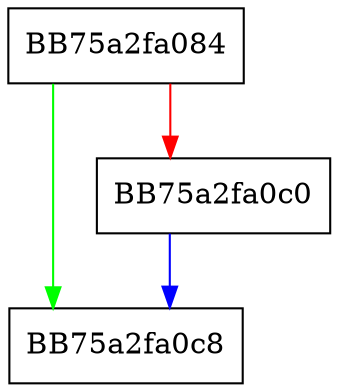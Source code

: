 digraph cmd_search_buffer {
  node [shape="box"];
  graph [splines=ortho];
  BB75a2fa084 -> BB75a2fa0c8 [color="green"];
  BB75a2fa084 -> BB75a2fa0c0 [color="red"];
  BB75a2fa0c0 -> BB75a2fa0c8 [color="blue"];
}